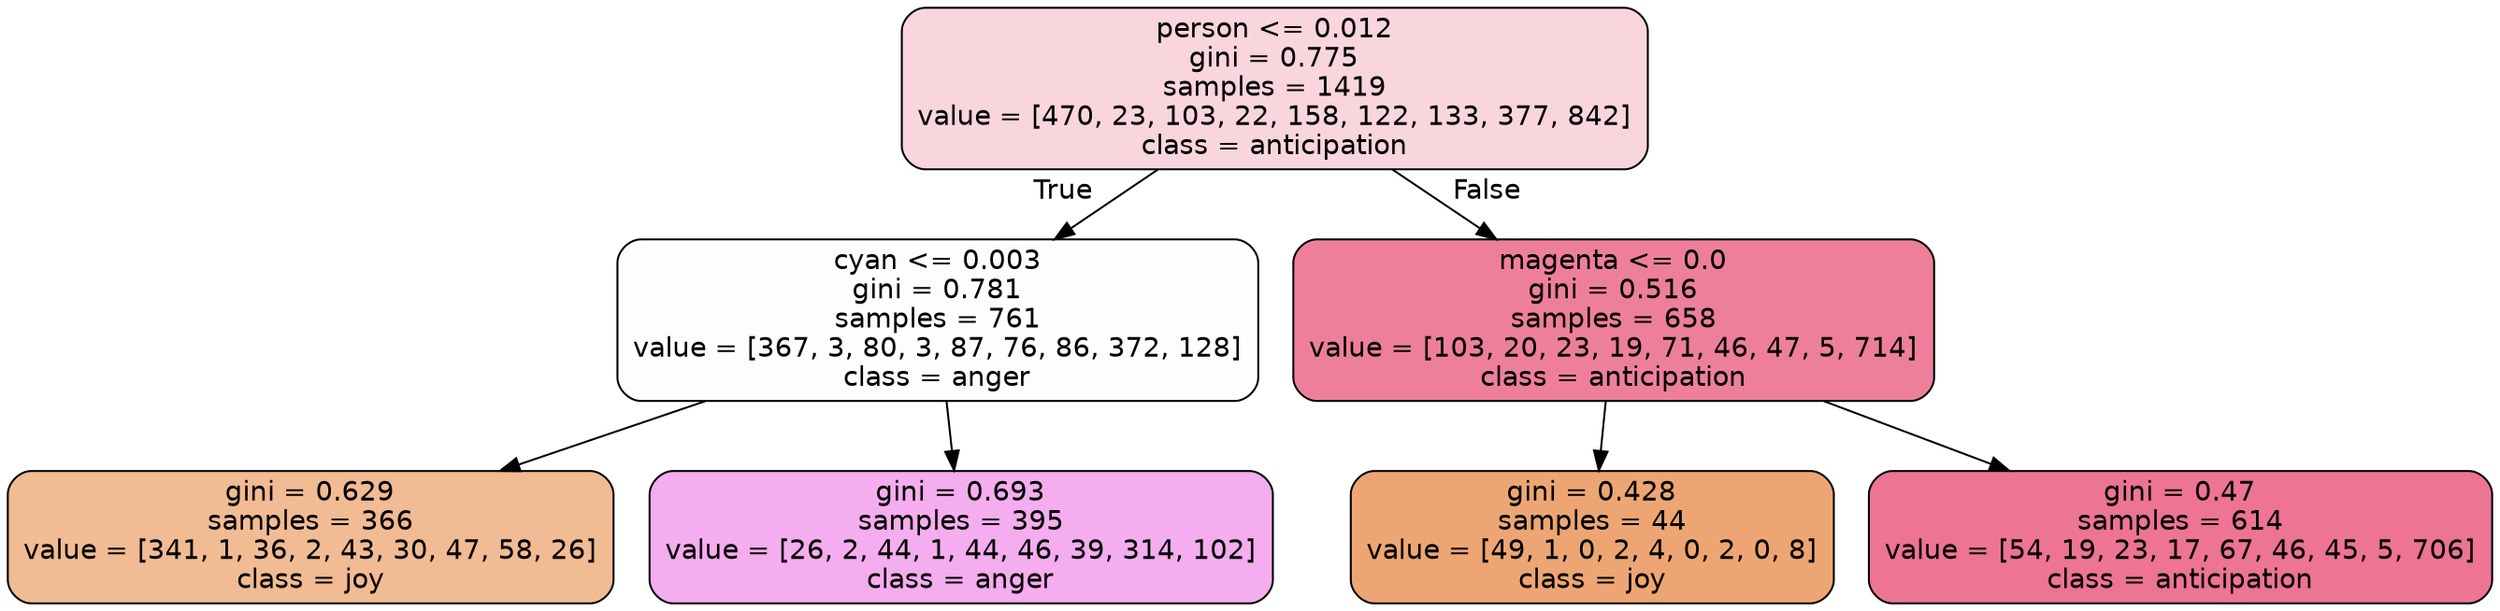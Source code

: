 digraph Tree {
node [shape=box, style="filled, rounded", color="black", fontname=helvetica] ;
edge [fontname=helvetica] ;
0 [label="person <= 0.012\ngini = 0.775\nsamples = 1419\nvalue = [470, 23, 103, 22, 158, 122, 133, 377, 842]\nclass = anticipation", fillcolor="#e5396435"] ;
1 [label="cyan <= 0.003\ngini = 0.781\nsamples = 761\nvalue = [367, 3, 80, 3, 87, 76, 86, 372, 128]\nclass = anger", fillcolor="#e539d702"] ;
0 -> 1 [labeldistance=2.5, labelangle=45, headlabel="True"] ;
2 [label="gini = 0.629\nsamples = 366\nvalue = [341, 1, 36, 2, 43, 30, 47, 58, 26]\nclass = joy", fillcolor="#e5813989"] ;
1 -> 2 ;
3 [label="gini = 0.693\nsamples = 395\nvalue = [26, 2, 44, 1, 44, 46, 39, 314, 102]\nclass = anger", fillcolor="#e539d769"] ;
1 -> 3 ;
4 [label="magenta <= 0.0\ngini = 0.516\nsamples = 658\nvalue = [103, 20, 23, 19, 71, 46, 47, 5, 714]\nclass = anticipation", fillcolor="#e53964a5"] ;
0 -> 4 [labeldistance=2.5, labelangle=-45, headlabel="False"] ;
5 [label="gini = 0.428\nsamples = 44\nvalue = [49, 1, 0, 2, 4, 0, 2, 0, 8]\nclass = joy", fillcolor="#e58139b4"] ;
4 -> 5 ;
6 [label="gini = 0.47\nsamples = 614\nvalue = [54, 19, 23, 17, 67, 46, 45, 5, 706]\nclass = anticipation", fillcolor="#e53964b2"] ;
4 -> 6 ;
}